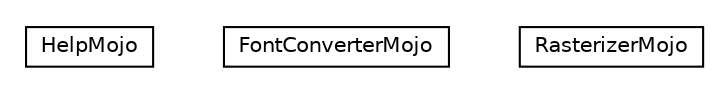 #!/usr/local/bin/dot
#
# Class diagram 
# Generated by UMLGraph version R5_6-24-gf6e263 (http://www.umlgraph.org/)
#

digraph G {
	edge [fontname="Helvetica",fontsize=10,labelfontname="Helvetica",labelfontsize=10];
	node [fontname="Helvetica",fontsize=10,shape=plaintext];
	nodesep=0.25;
	ranksep=0.5;
	// net.trajano.mojo.batik.HelpMojo
	c0 [label=<<table title="net.trajano.mojo.batik.HelpMojo" border="0" cellborder="1" cellspacing="0" cellpadding="2" port="p" href="./HelpMojo.html">
		<tr><td><table border="0" cellspacing="0" cellpadding="1">
<tr><td align="center" balign="center"> HelpMojo </td></tr>
		</table></td></tr>
		</table>>, URL="./HelpMojo.html", fontname="Helvetica", fontcolor="black", fontsize=10.0];
	// net.trajano.mojo.batik.FontConverterMojo
	c1 [label=<<table title="net.trajano.mojo.batik.FontConverterMojo" border="0" cellborder="1" cellspacing="0" cellpadding="2" port="p" href="./FontConverterMojo.html">
		<tr><td><table border="0" cellspacing="0" cellpadding="1">
<tr><td align="center" balign="center"> FontConverterMojo </td></tr>
		</table></td></tr>
		</table>>, URL="./FontConverterMojo.html", fontname="Helvetica", fontcolor="black", fontsize=10.0];
	// net.trajano.mojo.batik.RasterizerMojo
	c2 [label=<<table title="net.trajano.mojo.batik.RasterizerMojo" border="0" cellborder="1" cellspacing="0" cellpadding="2" port="p" href="./RasterizerMojo.html">
		<tr><td><table border="0" cellspacing="0" cellpadding="1">
<tr><td align="center" balign="center"> RasterizerMojo </td></tr>
		</table></td></tr>
		</table>>, URL="./RasterizerMojo.html", fontname="Helvetica", fontcolor="black", fontsize=10.0];
}

